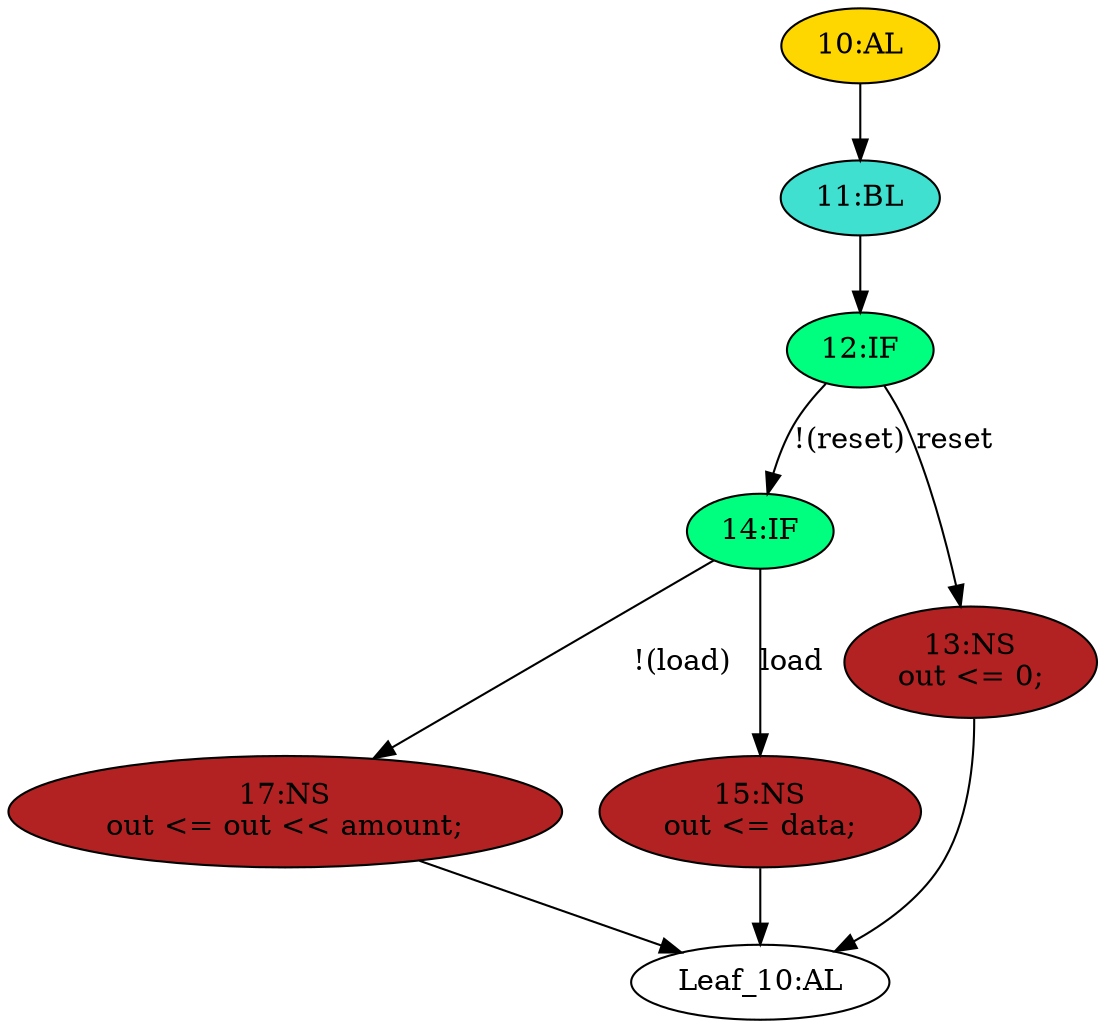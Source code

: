 strict digraph "" {
	node [label="\N"];
	"10:AL"	[ast="<pyverilog.vparser.ast.Always object at 0x7f7e2a958810>",
		clk_sens=True,
		fillcolor=gold,
		label="10:AL",
		sens="['clk']",
		statements="[]",
		style=filled,
		typ=Always,
		use_var="['load', 'reset', 'amount', 'data', 'out']"];
	"11:BL"	[ast="<pyverilog.vparser.ast.Block object at 0x7f7e2a958990>",
		fillcolor=turquoise,
		label="11:BL",
		statements="[]",
		style=filled,
		typ=Block];
	"10:AL" -> "11:BL"	[cond="[]",
		lineno=None];
	"12:IF"	[ast="<pyverilog.vparser.ast.IfStatement object at 0x7f7e2a9589d0>",
		fillcolor=springgreen,
		label="12:IF",
		statements="[]",
		style=filled,
		typ=IfStatement];
	"14:IF"	[ast="<pyverilog.vparser.ast.IfStatement object at 0x7f7e2a958a50>",
		fillcolor=springgreen,
		label="14:IF",
		statements="[]",
		style=filled,
		typ=IfStatement];
	"12:IF" -> "14:IF"	[cond="['reset']",
		label="!(reset)",
		lineno=12];
	"13:NS"	[ast="<pyverilog.vparser.ast.NonblockingSubstitution object at 0x7f7e2a958e50>",
		fillcolor=firebrick,
		label="13:NS
out <= 0;",
		statements="[<pyverilog.vparser.ast.NonblockingSubstitution object at 0x7f7e2a958e50>]",
		style=filled,
		typ=NonblockingSubstitution];
	"12:IF" -> "13:NS"	[cond="['reset']",
		label=reset,
		lineno=12];
	"11:BL" -> "12:IF"	[cond="[]",
		lineno=None];
	"17:NS"	[ast="<pyverilog.vparser.ast.NonblockingSubstitution object at 0x7f7e2a958a90>",
		fillcolor=firebrick,
		label="17:NS
out <= out << amount;",
		statements="[<pyverilog.vparser.ast.NonblockingSubstitution object at 0x7f7e2a958a90>]",
		style=filled,
		typ=NonblockingSubstitution];
	"14:IF" -> "17:NS"	[cond="['load']",
		label="!(load)",
		lineno=14];
	"15:NS"	[ast="<pyverilog.vparser.ast.NonblockingSubstitution object at 0x7f7e2a958cd0>",
		fillcolor=firebrick,
		label="15:NS
out <= data;",
		statements="[<pyverilog.vparser.ast.NonblockingSubstitution object at 0x7f7e2a958cd0>]",
		style=filled,
		typ=NonblockingSubstitution];
	"14:IF" -> "15:NS"	[cond="['load']",
		label=load,
		lineno=14];
	"Leaf_10:AL"	[def_var="['out']",
		label="Leaf_10:AL"];
	"17:NS" -> "Leaf_10:AL"	[cond="[]",
		lineno=None];
	"15:NS" -> "Leaf_10:AL"	[cond="[]",
		lineno=None];
	"13:NS" -> "Leaf_10:AL"	[cond="[]",
		lineno=None];
}
